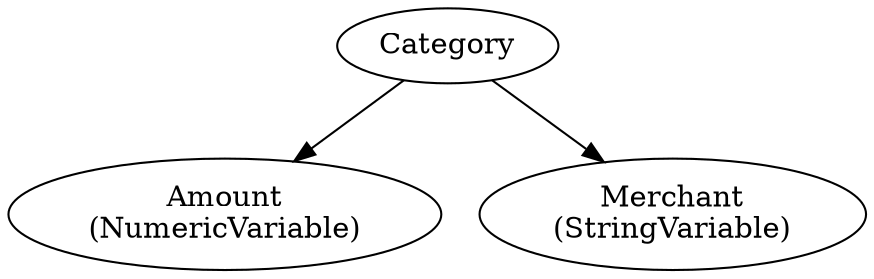 digraph untitled
	{
	  category[label="Category"]
		amount[label="Amount\n(NumericVariable)"];
		merchant[label="Merchant\n(StringVariable)"]
		
		category -> amount;
		category -> merchant;
	}